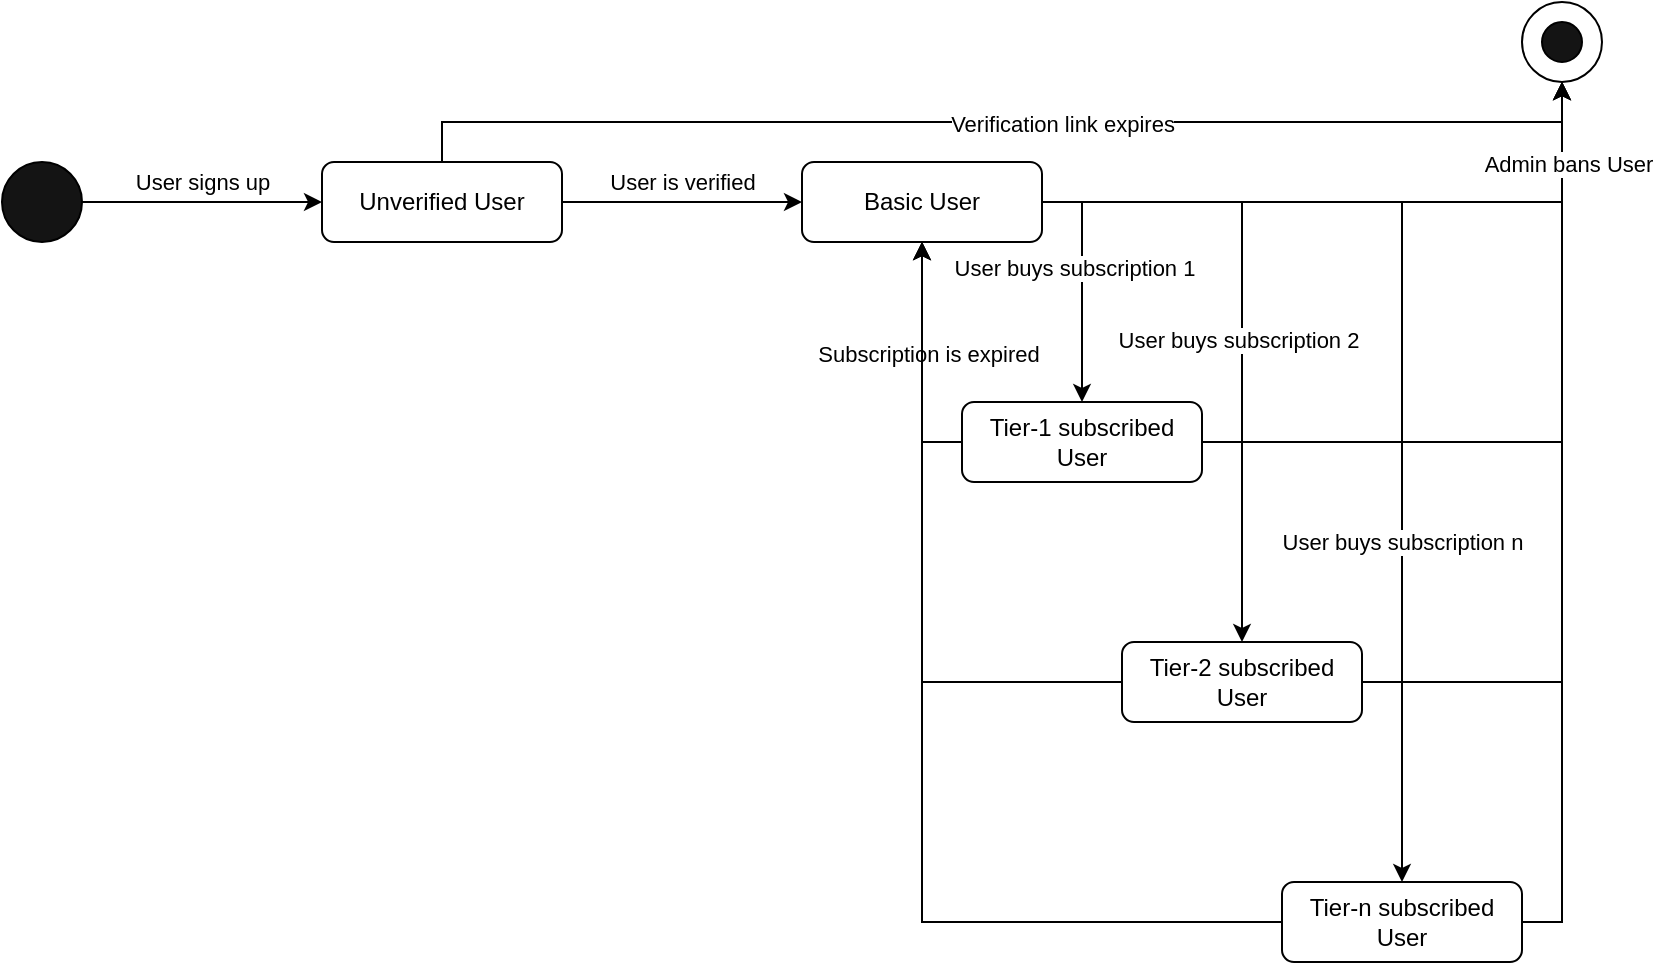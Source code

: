 <mxfile version="20.8.13" type="github"><diagram name="Page-1" id="xmsnbSYMj1Whb579lbXf"><mxGraphModel dx="1114" dy="616" grid="1" gridSize="10" guides="1" tooltips="1" connect="1" arrows="1" fold="1" page="1" pageScale="1" pageWidth="850" pageHeight="1100" math="0" shadow="0"><root><mxCell id="0"/><mxCell id="1" parent="0"/><mxCell id="ZEFuu3sqzebajFSEr73j-1" style="edgeStyle=orthogonalEdgeStyle;rounded=0;orthogonalLoop=1;jettySize=auto;html=1;entryX=0;entryY=0.5;entryDx=0;entryDy=0;" edge="1" parent="1" source="ZEFuu3sqzebajFSEr73j-3" target="ZEFuu3sqzebajFSEr73j-7"><mxGeometry relative="1" as="geometry"/></mxCell><mxCell id="ZEFuu3sqzebajFSEr73j-2" value="User signs up" style="edgeLabel;html=1;align=center;verticalAlign=middle;resizable=0;points=[];" vertex="1" connectable="0" parent="ZEFuu3sqzebajFSEr73j-1"><mxGeometry x="-0.217" y="3" relative="1" as="geometry"><mxPoint x="13" y="-7" as="offset"/></mxGeometry></mxCell><mxCell id="ZEFuu3sqzebajFSEr73j-3" value="" style="ellipse;whiteSpace=wrap;html=1;aspect=fixed;fillColor=#141414;" vertex="1" parent="1"><mxGeometry x="80" y="120" width="40" height="40" as="geometry"/></mxCell><mxCell id="ZEFuu3sqzebajFSEr73j-15" value="User is verified" style="edgeStyle=orthogonalEdgeStyle;rounded=0;orthogonalLoop=1;jettySize=auto;html=1;" edge="1" parent="1" source="ZEFuu3sqzebajFSEr73j-7" target="ZEFuu3sqzebajFSEr73j-14"><mxGeometry y="10" relative="1" as="geometry"><mxPoint as="offset"/></mxGeometry></mxCell><mxCell id="ZEFuu3sqzebajFSEr73j-39" style="edgeStyle=orthogonalEdgeStyle;rounded=0;orthogonalLoop=1;jettySize=auto;html=1;endArrow=none;endFill=0;" edge="1" parent="1" source="ZEFuu3sqzebajFSEr73j-7"><mxGeometry relative="1" as="geometry"><mxPoint x="860" y="100" as="targetPoint"/><Array as="points"><mxPoint x="300" y="100"/></Array></mxGeometry></mxCell><mxCell id="ZEFuu3sqzebajFSEr73j-40" value="Verification link expires" style="edgeLabel;html=1;align=center;verticalAlign=middle;resizable=0;points=[];" vertex="1" connectable="0" parent="ZEFuu3sqzebajFSEr73j-39"><mxGeometry x="0.138" y="-1" relative="1" as="geometry"><mxPoint as="offset"/></mxGeometry></mxCell><mxCell id="ZEFuu3sqzebajFSEr73j-7" value="Unverified User" style="rounded=1;whiteSpace=wrap;html=1;fillColor=#FFFFFF;" vertex="1" parent="1"><mxGeometry x="240" y="120" width="120" height="40" as="geometry"/></mxCell><mxCell id="ZEFuu3sqzebajFSEr73j-21" style="edgeStyle=orthogonalEdgeStyle;rounded=0;orthogonalLoop=1;jettySize=auto;html=1;" edge="1" parent="1" source="ZEFuu3sqzebajFSEr73j-14" target="ZEFuu3sqzebajFSEr73j-16"><mxGeometry relative="1" as="geometry"><Array as="points"><mxPoint x="620" y="140"/></Array></mxGeometry></mxCell><mxCell id="ZEFuu3sqzebajFSEr73j-22" value="User buys subscription 1" style="edgeLabel;html=1;align=center;verticalAlign=middle;resizable=0;points=[];" vertex="1" connectable="0" parent="ZEFuu3sqzebajFSEr73j-21"><mxGeometry x="-0.117" y="-4" relative="1" as="geometry"><mxPoint as="offset"/></mxGeometry></mxCell><mxCell id="ZEFuu3sqzebajFSEr73j-23" style="edgeStyle=orthogonalEdgeStyle;rounded=0;orthogonalLoop=1;jettySize=auto;html=1;" edge="1" parent="1" source="ZEFuu3sqzebajFSEr73j-14" target="ZEFuu3sqzebajFSEr73j-17"><mxGeometry relative="1" as="geometry"/></mxCell><mxCell id="ZEFuu3sqzebajFSEr73j-24" value="User buys subscription 2" style="edgeLabel;html=1;align=center;verticalAlign=middle;resizable=0;points=[];" vertex="1" connectable="0" parent="ZEFuu3sqzebajFSEr73j-23"><mxGeometry x="0.056" y="-2" relative="1" as="geometry"><mxPoint as="offset"/></mxGeometry></mxCell><mxCell id="ZEFuu3sqzebajFSEr73j-28" style="edgeStyle=orthogonalEdgeStyle;rounded=0;orthogonalLoop=1;jettySize=auto;html=1;entryX=0.5;entryY=0;entryDx=0;entryDy=0;" edge="1" parent="1" source="ZEFuu3sqzebajFSEr73j-14" target="ZEFuu3sqzebajFSEr73j-27"><mxGeometry relative="1" as="geometry"/></mxCell><mxCell id="ZEFuu3sqzebajFSEr73j-30" value="User buys subscription n" style="edgeLabel;html=1;align=center;verticalAlign=middle;resizable=0;points=[];" vertex="1" connectable="0" parent="ZEFuu3sqzebajFSEr73j-28"><mxGeometry x="0.192" y="3" relative="1" as="geometry"><mxPoint x="-3" y="40" as="offset"/></mxGeometry></mxCell><mxCell id="ZEFuu3sqzebajFSEr73j-38" style="edgeStyle=orthogonalEdgeStyle;rounded=0;orthogonalLoop=1;jettySize=auto;html=1;entryX=0.5;entryY=1;entryDx=0;entryDy=0;" edge="1" parent="1" source="ZEFuu3sqzebajFSEr73j-14" target="ZEFuu3sqzebajFSEr73j-32"><mxGeometry relative="1" as="geometry"/></mxCell><mxCell id="ZEFuu3sqzebajFSEr73j-14" value="Basic User" style="rounded=1;whiteSpace=wrap;html=1;fillColor=#FFFFFF;" vertex="1" parent="1"><mxGeometry x="480" y="120" width="120" height="40" as="geometry"/></mxCell><mxCell id="ZEFuu3sqzebajFSEr73j-18" style="edgeStyle=orthogonalEdgeStyle;rounded=0;orthogonalLoop=1;jettySize=auto;html=1;" edge="1" parent="1" source="ZEFuu3sqzebajFSEr73j-16" target="ZEFuu3sqzebajFSEr73j-14"><mxGeometry relative="1" as="geometry"><Array as="points"><mxPoint x="540" y="260"/></Array></mxGeometry></mxCell><mxCell id="ZEFuu3sqzebajFSEr73j-37" style="edgeStyle=orthogonalEdgeStyle;rounded=0;orthogonalLoop=1;jettySize=auto;html=1;entryX=0.5;entryY=1;entryDx=0;entryDy=0;" edge="1" parent="1" source="ZEFuu3sqzebajFSEr73j-16" target="ZEFuu3sqzebajFSEr73j-32"><mxGeometry relative="1" as="geometry"/></mxCell><mxCell id="ZEFuu3sqzebajFSEr73j-16" value="Tier-1 subscribed User" style="rounded=1;whiteSpace=wrap;html=1;fillColor=#FFFFFF;" vertex="1" parent="1"><mxGeometry x="560" y="240" width="120" height="40" as="geometry"/></mxCell><mxCell id="ZEFuu3sqzebajFSEr73j-19" style="edgeStyle=orthogonalEdgeStyle;rounded=0;orthogonalLoop=1;jettySize=auto;html=1;" edge="1" parent="1" source="ZEFuu3sqzebajFSEr73j-17" target="ZEFuu3sqzebajFSEr73j-14"><mxGeometry relative="1" as="geometry"/></mxCell><mxCell id="ZEFuu3sqzebajFSEr73j-20" value="Subscription is expired" style="edgeLabel;html=1;align=center;verticalAlign=middle;resizable=0;points=[];" vertex="1" connectable="0" parent="ZEFuu3sqzebajFSEr73j-19"><mxGeometry x="0.65" y="-3" relative="1" as="geometry"><mxPoint as="offset"/></mxGeometry></mxCell><mxCell id="ZEFuu3sqzebajFSEr73j-36" style="edgeStyle=orthogonalEdgeStyle;rounded=0;orthogonalLoop=1;jettySize=auto;html=1;entryX=0.5;entryY=1;entryDx=0;entryDy=0;" edge="1" parent="1" source="ZEFuu3sqzebajFSEr73j-17" target="ZEFuu3sqzebajFSEr73j-32"><mxGeometry relative="1" as="geometry"/></mxCell><mxCell id="ZEFuu3sqzebajFSEr73j-17" value="Tier-2 subscribed User" style="rounded=1;whiteSpace=wrap;html=1;fillColor=#FFFFFF;" vertex="1" parent="1"><mxGeometry x="640" y="360" width="120" height="40" as="geometry"/></mxCell><mxCell id="ZEFuu3sqzebajFSEr73j-31" style="edgeStyle=orthogonalEdgeStyle;rounded=0;orthogonalLoop=1;jettySize=auto;html=1;" edge="1" parent="1" source="ZEFuu3sqzebajFSEr73j-27" target="ZEFuu3sqzebajFSEr73j-14"><mxGeometry relative="1" as="geometry"/></mxCell><mxCell id="ZEFuu3sqzebajFSEr73j-35" style="edgeStyle=orthogonalEdgeStyle;rounded=0;orthogonalLoop=1;jettySize=auto;html=1;entryX=0.5;entryY=1;entryDx=0;entryDy=0;" edge="1" parent="1" source="ZEFuu3sqzebajFSEr73j-27" target="ZEFuu3sqzebajFSEr73j-32"><mxGeometry relative="1" as="geometry"><Array as="points"><mxPoint x="860" y="500"/></Array></mxGeometry></mxCell><mxCell id="ZEFuu3sqzebajFSEr73j-41" value="Admin bans User" style="edgeLabel;html=1;align=center;verticalAlign=middle;resizable=0;points=[];" vertex="1" connectable="0" parent="ZEFuu3sqzebajFSEr73j-35"><mxGeometry x="0.814" y="-3" relative="1" as="geometry"><mxPoint as="offset"/></mxGeometry></mxCell><mxCell id="ZEFuu3sqzebajFSEr73j-27" value="Tier-n subscribed User" style="rounded=1;whiteSpace=wrap;html=1;fillColor=#FFFFFF;" vertex="1" parent="1"><mxGeometry x="720" y="480" width="120" height="40" as="geometry"/></mxCell><mxCell id="ZEFuu3sqzebajFSEr73j-32" value="" style="ellipse;whiteSpace=wrap;html=1;aspect=fixed;fillColor=#ffffff;" vertex="1" parent="1"><mxGeometry x="840" y="40" width="40" height="40" as="geometry"/></mxCell><mxCell id="ZEFuu3sqzebajFSEr73j-33" value="" style="ellipse;whiteSpace=wrap;html=1;aspect=fixed;fillColor=#141414;" vertex="1" parent="1"><mxGeometry x="850" y="50" width="20" height="20" as="geometry"/></mxCell></root></mxGraphModel></diagram></mxfile>